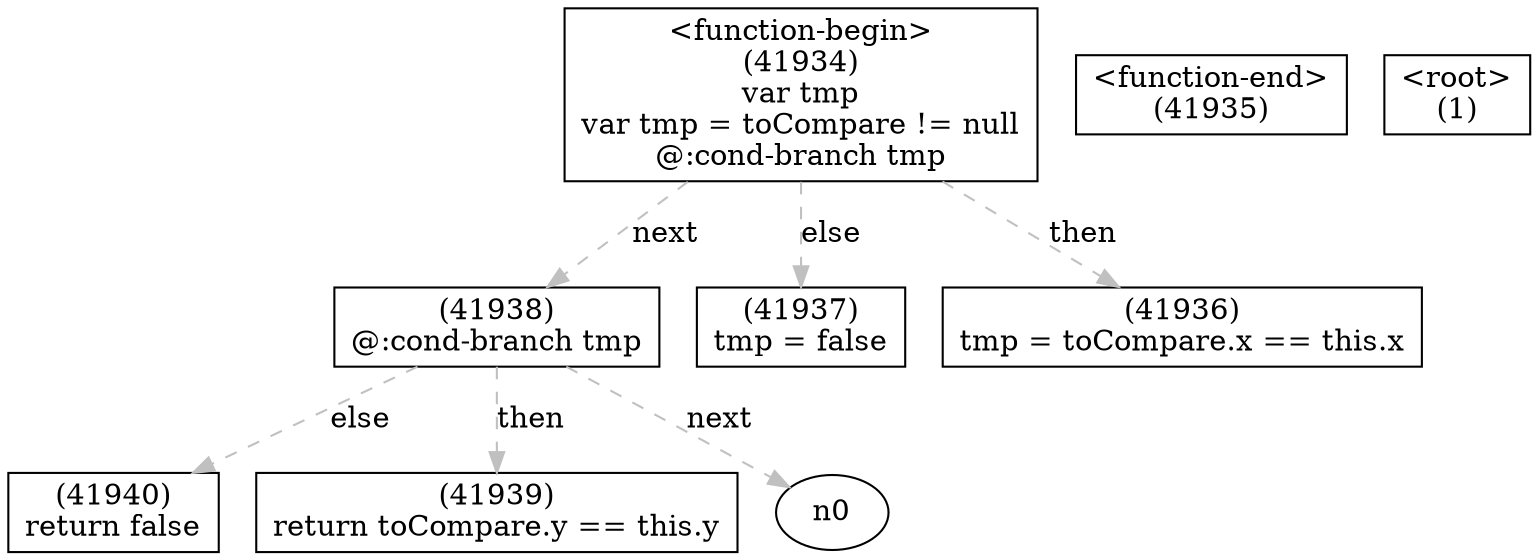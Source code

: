 digraph graphname {
n41940 [shape=box,label="(41940)\nreturn false"];
n41939 [shape=box,label="(41939)\nreturn toCompare.y == this.y"];
n41938 [shape=box,label="(41938)\n@:cond-branch tmp"];
n41938 -> n41939[style="dashed",color="gray",label="then"];
n41938 -> n41940[style="dashed",color="gray",label="else"];
n41938 -> n0[style="dashed",color="gray",label="next"];
n41937 [shape=box,label="(41937)\ntmp = false"];
n41936 [shape=box,label="(41936)\ntmp = toCompare.x == this.x"];
n41935 [shape=box,label="<function-end>
(41935)"];
n41934 [shape=box,label="<function-begin>
(41934)\nvar tmp\nvar tmp = toCompare != null\n@:cond-branch tmp"];
n41934 -> n41936[style="dashed",color="gray",label="then"];
n41934 -> n41937[style="dashed",color="gray",label="else"];
n41934 -> n41938[style="dashed",color="gray",label="next"];
n1 [shape=box,label="<root>
(1)"];
}
